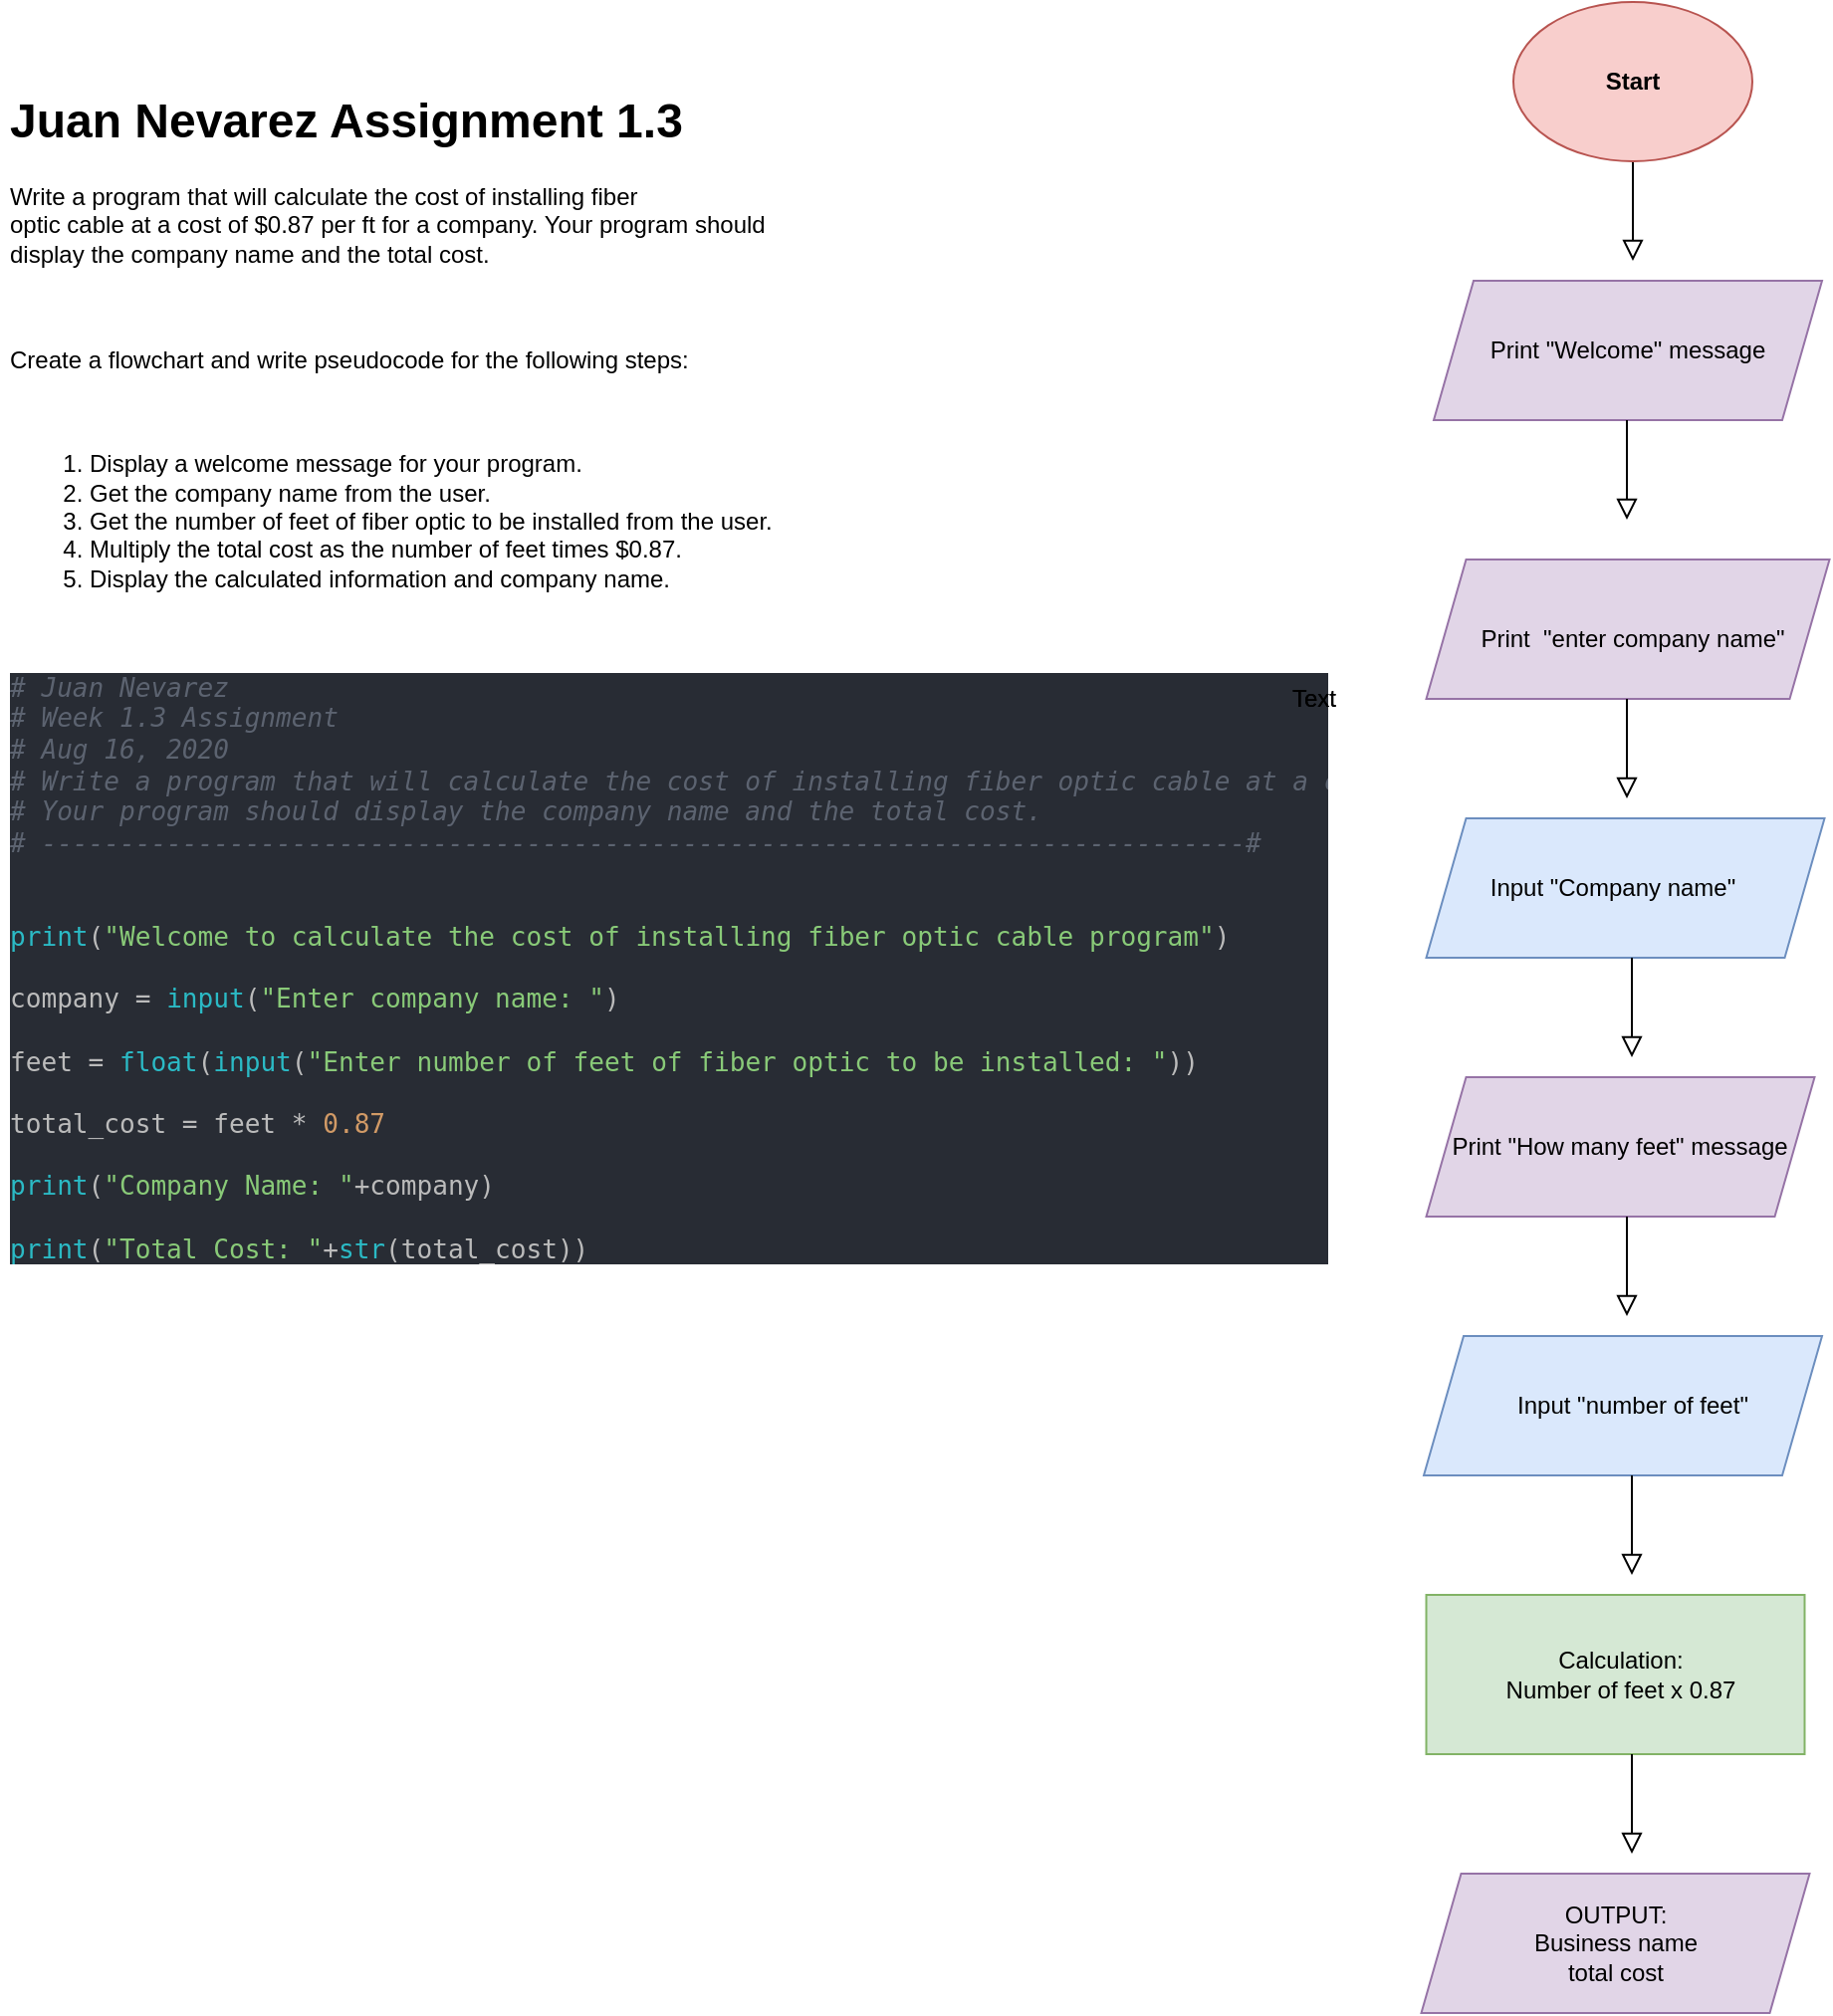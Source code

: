 <mxfile version="13.6.2" type="github">
  <diagram id="C5RBs43oDa-KdzZeNtuy" name="Page-1">
    <mxGraphModel dx="2500" dy="898" grid="1" gridSize="10" guides="1" tooltips="1" connect="1" arrows="1" fold="1" page="1" pageScale="1" pageWidth="827" pageHeight="1169" math="0" shadow="0">
      <root>
        <mxCell id="WIyWlLk6GJQsqaUBKTNV-0" />
        <mxCell id="WIyWlLk6GJQsqaUBKTNV-1" parent="WIyWlLk6GJQsqaUBKTNV-0" />
        <mxCell id="WIyWlLk6GJQsqaUBKTNV-2" value="" style="rounded=0;html=1;jettySize=auto;orthogonalLoop=1;fontSize=11;endArrow=block;endFill=0;endSize=8;strokeWidth=1;shadow=0;labelBackgroundColor=none;edgeStyle=orthogonalEdgeStyle;" parent="WIyWlLk6GJQsqaUBKTNV-1" edge="1">
          <mxGeometry relative="1" as="geometry">
            <mxPoint x="620" y="90" as="sourcePoint" />
            <mxPoint x="620" y="140" as="targetPoint" />
          </mxGeometry>
        </mxCell>
        <mxCell id="X7Ppft-jQ7yApB3Ie5x3-0" value="" style="ellipse;whiteSpace=wrap;html=1;fillColor=#f8cecc;strokeColor=#b85450;" vertex="1" parent="WIyWlLk6GJQsqaUBKTNV-1">
          <mxGeometry x="560" y="10" width="120" height="80" as="geometry" />
        </mxCell>
        <mxCell id="X7Ppft-jQ7yApB3Ie5x3-2" value="Print &quot;Welcome&quot; message" style="shape=parallelogram;perimeter=parallelogramPerimeter;whiteSpace=wrap;html=1;fixedSize=1;fillColor=#e1d5e7;strokeColor=#9673a6;" vertex="1" parent="WIyWlLk6GJQsqaUBKTNV-1">
          <mxGeometry x="520" y="150" width="195" height="70" as="geometry" />
        </mxCell>
        <mxCell id="X7Ppft-jQ7yApB3Ie5x3-4" value="" style="shape=parallelogram;perimeter=parallelogramPerimeter;whiteSpace=wrap;html=1;fixedSize=1;fillColor=#e1d5e7;strokeColor=#9673a6;" vertex="1" parent="WIyWlLk6GJQsqaUBKTNV-1">
          <mxGeometry x="516.25" y="290" width="202.5" height="70" as="geometry" />
        </mxCell>
        <mxCell id="X7Ppft-jQ7yApB3Ie5x3-5" value="Start" style="text;html=1;strokeColor=none;fillColor=none;align=center;verticalAlign=middle;whiteSpace=wrap;rounded=0;fontStyle=1" vertex="1" parent="WIyWlLk6GJQsqaUBKTNV-1">
          <mxGeometry x="600" y="40" width="40" height="20" as="geometry" />
        </mxCell>
        <mxCell id="X7Ppft-jQ7yApB3Ie5x3-7" value="&lt;h1&gt;Juan Nevarez Assignment 1.3&lt;br&gt;&lt;/h1&gt;&lt;p&gt;Write a program that will calculate the cost of installing fiber &lt;br&gt;optic cable at a cost of $0.87 per ft for a company. Your program should&lt;br&gt; display the company name and the total cost.&amp;nbsp;&lt;/p&gt; &lt;br&gt;    &lt;p&gt;Create a flowchart and write pseudocode for the following steps:&amp;nbsp;&lt;/p&gt; &lt;br&gt;    &lt;ol&gt;&lt;li&gt;Display a welcome message for your program.&amp;nbsp;&lt;/li&gt;&lt;li&gt;Get the company name from the user.&lt;/li&gt;&lt;li&gt;Get the number of feet of fiber optic to be installed from the user.&lt;/li&gt;&lt;li&gt;Multiply the total cost as the number of feet times $0.87.&lt;/li&gt;&lt;li&gt;Display the calculated information and company name. &lt;br&gt;&lt;/li&gt;&lt;/ol&gt;&lt;div&gt;&lt;br&gt;&lt;/div&gt;&lt;div&gt;&lt;pre style=&quot;background-color: #282c34 ; color: #bbbbbb ; font-family: &amp;#34;jetbrains mono&amp;#34; , monospace ; font-size: 9.8pt&quot;&gt;&lt;span style=&quot;color: #5c6370 ; font-style: italic&quot;&gt;# Juan Nevarez&lt;br&gt;&lt;/span&gt;&lt;span style=&quot;color: #5c6370 ; font-style: italic&quot;&gt;# Week 1.3 Assignment&lt;br&gt;&lt;/span&gt;&lt;span style=&quot;color: #5c6370 ; font-style: italic&quot;&gt;# Aug 16, 2020&lt;br&gt;&lt;/span&gt;&lt;span style=&quot;color: #5c6370 ; font-style: italic&quot;&gt;# Write a program that will calculate the cost of installing fiber optic cable at a cost of $0.87 per ft for a company.&lt;br&gt;&lt;/span&gt;&lt;span style=&quot;color: #5c6370 ; font-style: italic&quot;&gt;# Your program should display the company name and the total cost.&lt;br&gt;&lt;/span&gt;&lt;span style=&quot;color: #5c6370 ; font-style: italic&quot;&gt;# -----------------------------------------------------------------------------#&lt;br&gt;&lt;/span&gt;&lt;span style=&quot;color: #5c6370 ; font-style: italic&quot;&gt;&lt;br&gt;&lt;/span&gt;&lt;span style=&quot;color: #5c6370 ; font-style: italic&quot;&gt;&lt;br&gt;&lt;/span&gt;&lt;span style=&quot;color: #2bbac5&quot;&gt;print&lt;/span&gt;(&lt;span style=&quot;color: #89ca78&quot;&gt;&quot;Welcome to calculate the cost of installing fiber optic cable program&quot;&lt;/span&gt;)&lt;br&gt;&lt;br&gt;company = &lt;span style=&quot;color: #2bbac5&quot;&gt;input&lt;/span&gt;(&lt;span style=&quot;color: #89ca78&quot;&gt;&quot;Enter company name: &quot;&lt;/span&gt;)&lt;br&gt;&lt;br&gt;feet = &lt;span style=&quot;color: #2bbac5&quot;&gt;float&lt;/span&gt;(&lt;span style=&quot;color: #2bbac5&quot;&gt;input&lt;/span&gt;(&lt;span style=&quot;color: #89ca78&quot;&gt;&quot;Enter number of feet of fiber optic to be installed: &quot;&lt;/span&gt;))&lt;br&gt;&lt;br&gt;total_cost = feet * &lt;span style=&quot;color: #d19a66&quot;&gt;0.87&lt;br&gt;&lt;/span&gt;&lt;span style=&quot;color: #d19a66&quot;&gt;&lt;br&gt;&lt;/span&gt;&lt;span style=&quot;color: #2bbac5&quot;&gt;print&lt;/span&gt;(&lt;span style=&quot;color: #89ca78&quot;&gt;&quot;Company Name: &quot;&lt;/span&gt;+company)&lt;br&gt;&lt;br&gt;&lt;span style=&quot;color: #2bbac5&quot;&gt;print&lt;/span&gt;(&lt;span style=&quot;color: #89ca78&quot;&gt;&quot;Total Cost: &quot;&lt;/span&gt;+&lt;span style=&quot;color: #2bbac5&quot;&gt;str&lt;/span&gt;(total_cost))&lt;br&gt;&lt;/pre&gt;&lt;/div&gt;" style="text;html=1;strokeColor=none;fillColor=none;spacing=5;spacingTop=-20;whiteSpace=wrap;overflow=hidden;rounded=0;" vertex="1" parent="WIyWlLk6GJQsqaUBKTNV-1">
          <mxGeometry x="-200" y="50" width="670" height="610" as="geometry" />
        </mxCell>
        <mxCell id="X7Ppft-jQ7yApB3Ie5x3-13" value="Text" style="text;html=1;strokeColor=none;fillColor=none;align=center;verticalAlign=middle;whiteSpace=wrap;rounded=0;fontColor=#000000;" vertex="1" parent="WIyWlLk6GJQsqaUBKTNV-1">
          <mxGeometry x="440" y="350" width="40" height="20" as="geometry" />
        </mxCell>
        <mxCell id="X7Ppft-jQ7yApB3Ie5x3-14" value="Text" style="text;html=1;strokeColor=none;fillColor=none;align=center;verticalAlign=middle;whiteSpace=wrap;rounded=0;fontColor=#000000;" vertex="1" parent="WIyWlLk6GJQsqaUBKTNV-1">
          <mxGeometry x="440" y="350" width="40" height="20" as="geometry" />
        </mxCell>
        <mxCell id="X7Ppft-jQ7yApB3Ie5x3-15" value="" style="rounded=0;html=1;jettySize=auto;orthogonalLoop=1;fontSize=11;endArrow=block;endFill=0;endSize=8;strokeWidth=1;shadow=0;labelBackgroundColor=none;edgeStyle=orthogonalEdgeStyle;" edge="1" parent="WIyWlLk6GJQsqaUBKTNV-1">
          <mxGeometry relative="1" as="geometry">
            <mxPoint x="617" y="220" as="sourcePoint" />
            <mxPoint x="617" y="270" as="targetPoint" />
            <Array as="points">
              <mxPoint x="617" y="230" />
              <mxPoint x="617" y="230" />
            </Array>
          </mxGeometry>
        </mxCell>
        <mxCell id="X7Ppft-jQ7yApB3Ie5x3-16" value="Print&amp;nbsp; &quot;enter company name&quot;" style="text;html=1;strokeColor=none;fillColor=none;align=center;verticalAlign=middle;whiteSpace=wrap;rounded=0;fontColor=#000000;" vertex="1" parent="WIyWlLk6GJQsqaUBKTNV-1">
          <mxGeometry x="535" y="320" width="170" height="20" as="geometry" />
        </mxCell>
        <mxCell id="X7Ppft-jQ7yApB3Ie5x3-17" value="" style="shape=parallelogram;perimeter=parallelogramPerimeter;whiteSpace=wrap;html=1;fixedSize=1;fillColor=#dae8fc;strokeColor=#6c8ebf;" vertex="1" parent="WIyWlLk6GJQsqaUBKTNV-1">
          <mxGeometry x="516.25" y="420" width="200" height="70" as="geometry" />
        </mxCell>
        <mxCell id="X7Ppft-jQ7yApB3Ie5x3-19" value="Input &quot;Company name&quot;" style="text;html=1;strokeColor=none;fillColor=none;align=center;verticalAlign=middle;whiteSpace=wrap;rounded=0;fontColor=#000000;" vertex="1" parent="WIyWlLk6GJQsqaUBKTNV-1">
          <mxGeometry x="540" y="442.5" width="140" height="25" as="geometry" />
        </mxCell>
        <mxCell id="X7Ppft-jQ7yApB3Ie5x3-21" value="" style="rounded=0;html=1;jettySize=auto;orthogonalLoop=1;fontSize=11;endArrow=block;endFill=0;endSize=8;strokeWidth=1;shadow=0;labelBackgroundColor=none;edgeStyle=orthogonalEdgeStyle;" edge="1" parent="WIyWlLk6GJQsqaUBKTNV-1">
          <mxGeometry relative="1" as="geometry">
            <mxPoint x="617" y="360" as="sourcePoint" />
            <mxPoint x="617" y="410" as="targetPoint" />
            <Array as="points">
              <mxPoint x="617" y="370" />
              <mxPoint x="617" y="370" />
            </Array>
          </mxGeometry>
        </mxCell>
        <mxCell id="X7Ppft-jQ7yApB3Ie5x3-22" value="Print &quot;How many feet&quot; message" style="shape=parallelogram;perimeter=parallelogramPerimeter;whiteSpace=wrap;html=1;fixedSize=1;fillColor=#e1d5e7;strokeColor=#9673a6;" vertex="1" parent="WIyWlLk6GJQsqaUBKTNV-1">
          <mxGeometry x="516.25" y="550" width="195" height="70" as="geometry" />
        </mxCell>
        <mxCell id="X7Ppft-jQ7yApB3Ie5x3-23" value="" style="shape=parallelogram;perimeter=parallelogramPerimeter;whiteSpace=wrap;html=1;fixedSize=1;fillColor=#dae8fc;strokeColor=#6c8ebf;" vertex="1" parent="WIyWlLk6GJQsqaUBKTNV-1">
          <mxGeometry x="515" y="680" width="200" height="70" as="geometry" />
        </mxCell>
        <mxCell id="X7Ppft-jQ7yApB3Ie5x3-24" value="Input &quot;number of feet&quot;" style="text;html=1;strokeColor=none;fillColor=none;align=center;verticalAlign=middle;whiteSpace=wrap;rounded=0;fontColor=#000000;" vertex="1" parent="WIyWlLk6GJQsqaUBKTNV-1">
          <mxGeometry x="560" y="705" width="120" height="20" as="geometry" />
        </mxCell>
        <mxCell id="X7Ppft-jQ7yApB3Ie5x3-25" value="" style="rounded=0;html=1;jettySize=auto;orthogonalLoop=1;fontSize=11;endArrow=block;endFill=0;endSize=8;strokeWidth=1;shadow=0;labelBackgroundColor=none;edgeStyle=orthogonalEdgeStyle;" edge="1" parent="WIyWlLk6GJQsqaUBKTNV-1">
          <mxGeometry relative="1" as="geometry">
            <mxPoint x="619.5" y="490" as="sourcePoint" />
            <mxPoint x="619.5" y="540" as="targetPoint" />
            <Array as="points">
              <mxPoint x="619.5" y="500" />
              <mxPoint x="619.5" y="500" />
            </Array>
          </mxGeometry>
        </mxCell>
        <mxCell id="X7Ppft-jQ7yApB3Ie5x3-26" value="" style="rounded=0;html=1;jettySize=auto;orthogonalLoop=1;fontSize=11;endArrow=block;endFill=0;endSize=8;strokeWidth=1;shadow=0;labelBackgroundColor=none;edgeStyle=orthogonalEdgeStyle;" edge="1" parent="WIyWlLk6GJQsqaUBKTNV-1">
          <mxGeometry relative="1" as="geometry">
            <mxPoint x="617" y="620" as="sourcePoint" />
            <mxPoint x="617" y="670" as="targetPoint" />
            <Array as="points">
              <mxPoint x="617" y="630" />
              <mxPoint x="617" y="630" />
            </Array>
          </mxGeometry>
        </mxCell>
        <mxCell id="X7Ppft-jQ7yApB3Ie5x3-27" value="" style="rounded=0;whiteSpace=wrap;html=1;fillColor=#d5e8d4;strokeColor=#82b366;" vertex="1" parent="WIyWlLk6GJQsqaUBKTNV-1">
          <mxGeometry x="516.25" y="810" width="190" height="80" as="geometry" />
        </mxCell>
        <mxCell id="X7Ppft-jQ7yApB3Ie5x3-28" value="&lt;div&gt;Calculation:&lt;/div&gt;&lt;div&gt;Number of feet x 0.87&lt;br&gt;&lt;/div&gt;" style="text;html=1;strokeColor=none;fillColor=none;align=center;verticalAlign=middle;whiteSpace=wrap;rounded=0;fontColor=#000000;" vertex="1" parent="WIyWlLk6GJQsqaUBKTNV-1">
          <mxGeometry x="543.75" y="835" width="140" height="30" as="geometry" />
        </mxCell>
        <mxCell id="X7Ppft-jQ7yApB3Ie5x3-29" value="&lt;div&gt;OUTPUT:&lt;/div&gt;&lt;div&gt;Business name&lt;/div&gt;&lt;div&gt;total cost&lt;br&gt;&lt;/div&gt;" style="shape=parallelogram;perimeter=parallelogramPerimeter;whiteSpace=wrap;html=1;fixedSize=1;fillColor=#e1d5e7;strokeColor=#9673a6;" vertex="1" parent="WIyWlLk6GJQsqaUBKTNV-1">
          <mxGeometry x="513.75" y="950" width="195" height="70" as="geometry" />
        </mxCell>
        <mxCell id="X7Ppft-jQ7yApB3Ie5x3-31" value="" style="rounded=0;html=1;jettySize=auto;orthogonalLoop=1;fontSize=11;endArrow=block;endFill=0;endSize=8;strokeWidth=1;shadow=0;labelBackgroundColor=none;edgeStyle=orthogonalEdgeStyle;" edge="1" parent="WIyWlLk6GJQsqaUBKTNV-1">
          <mxGeometry relative="1" as="geometry">
            <mxPoint x="619.5" y="750" as="sourcePoint" />
            <mxPoint x="619.5" y="800" as="targetPoint" />
            <Array as="points">
              <mxPoint x="619.5" y="760" />
              <mxPoint x="619.5" y="760" />
            </Array>
          </mxGeometry>
        </mxCell>
        <mxCell id="X7Ppft-jQ7yApB3Ie5x3-32" value="" style="rounded=0;html=1;jettySize=auto;orthogonalLoop=1;fontSize=11;endArrow=block;endFill=0;endSize=8;strokeWidth=1;shadow=0;labelBackgroundColor=none;edgeStyle=orthogonalEdgeStyle;" edge="1" parent="WIyWlLk6GJQsqaUBKTNV-1">
          <mxGeometry relative="1" as="geometry">
            <mxPoint x="619.5" y="890" as="sourcePoint" />
            <mxPoint x="619.5" y="940" as="targetPoint" />
            <Array as="points">
              <mxPoint x="619.5" y="900" />
              <mxPoint x="619.5" y="900" />
            </Array>
          </mxGeometry>
        </mxCell>
      </root>
    </mxGraphModel>
  </diagram>
</mxfile>
